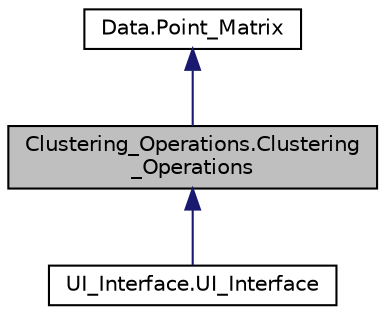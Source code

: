 digraph "Clustering_Operations.Clustering_Operations"
{
 // LATEX_PDF_SIZE
  edge [fontname="Helvetica",fontsize="10",labelfontname="Helvetica",labelfontsize="10"];
  node [fontname="Helvetica",fontsize="10",shape=record];
  Node1 [label="Clustering_Operations.Clustering\l_Operations",height=0.2,width=0.4,color="black", fillcolor="grey75", style="filled", fontcolor="black",tooltip=" "];
  Node2 -> Node1 [dir="back",color="midnightblue",fontsize="10",style="solid",fontname="Helvetica"];
  Node2 [label="Data.Point_Matrix",height=0.2,width=0.4,color="black", fillcolor="white", style="filled",URL="$classData_1_1Point__Matrix.html",tooltip=" "];
  Node1 -> Node3 [dir="back",color="midnightblue",fontsize="10",style="solid",fontname="Helvetica"];
  Node3 [label="UI_Interface.UI_Interface",height=0.2,width=0.4,color="black", fillcolor="white", style="filled",URL="$classUI__Interface_1_1UI__Interface.html",tooltip=" "];
}
